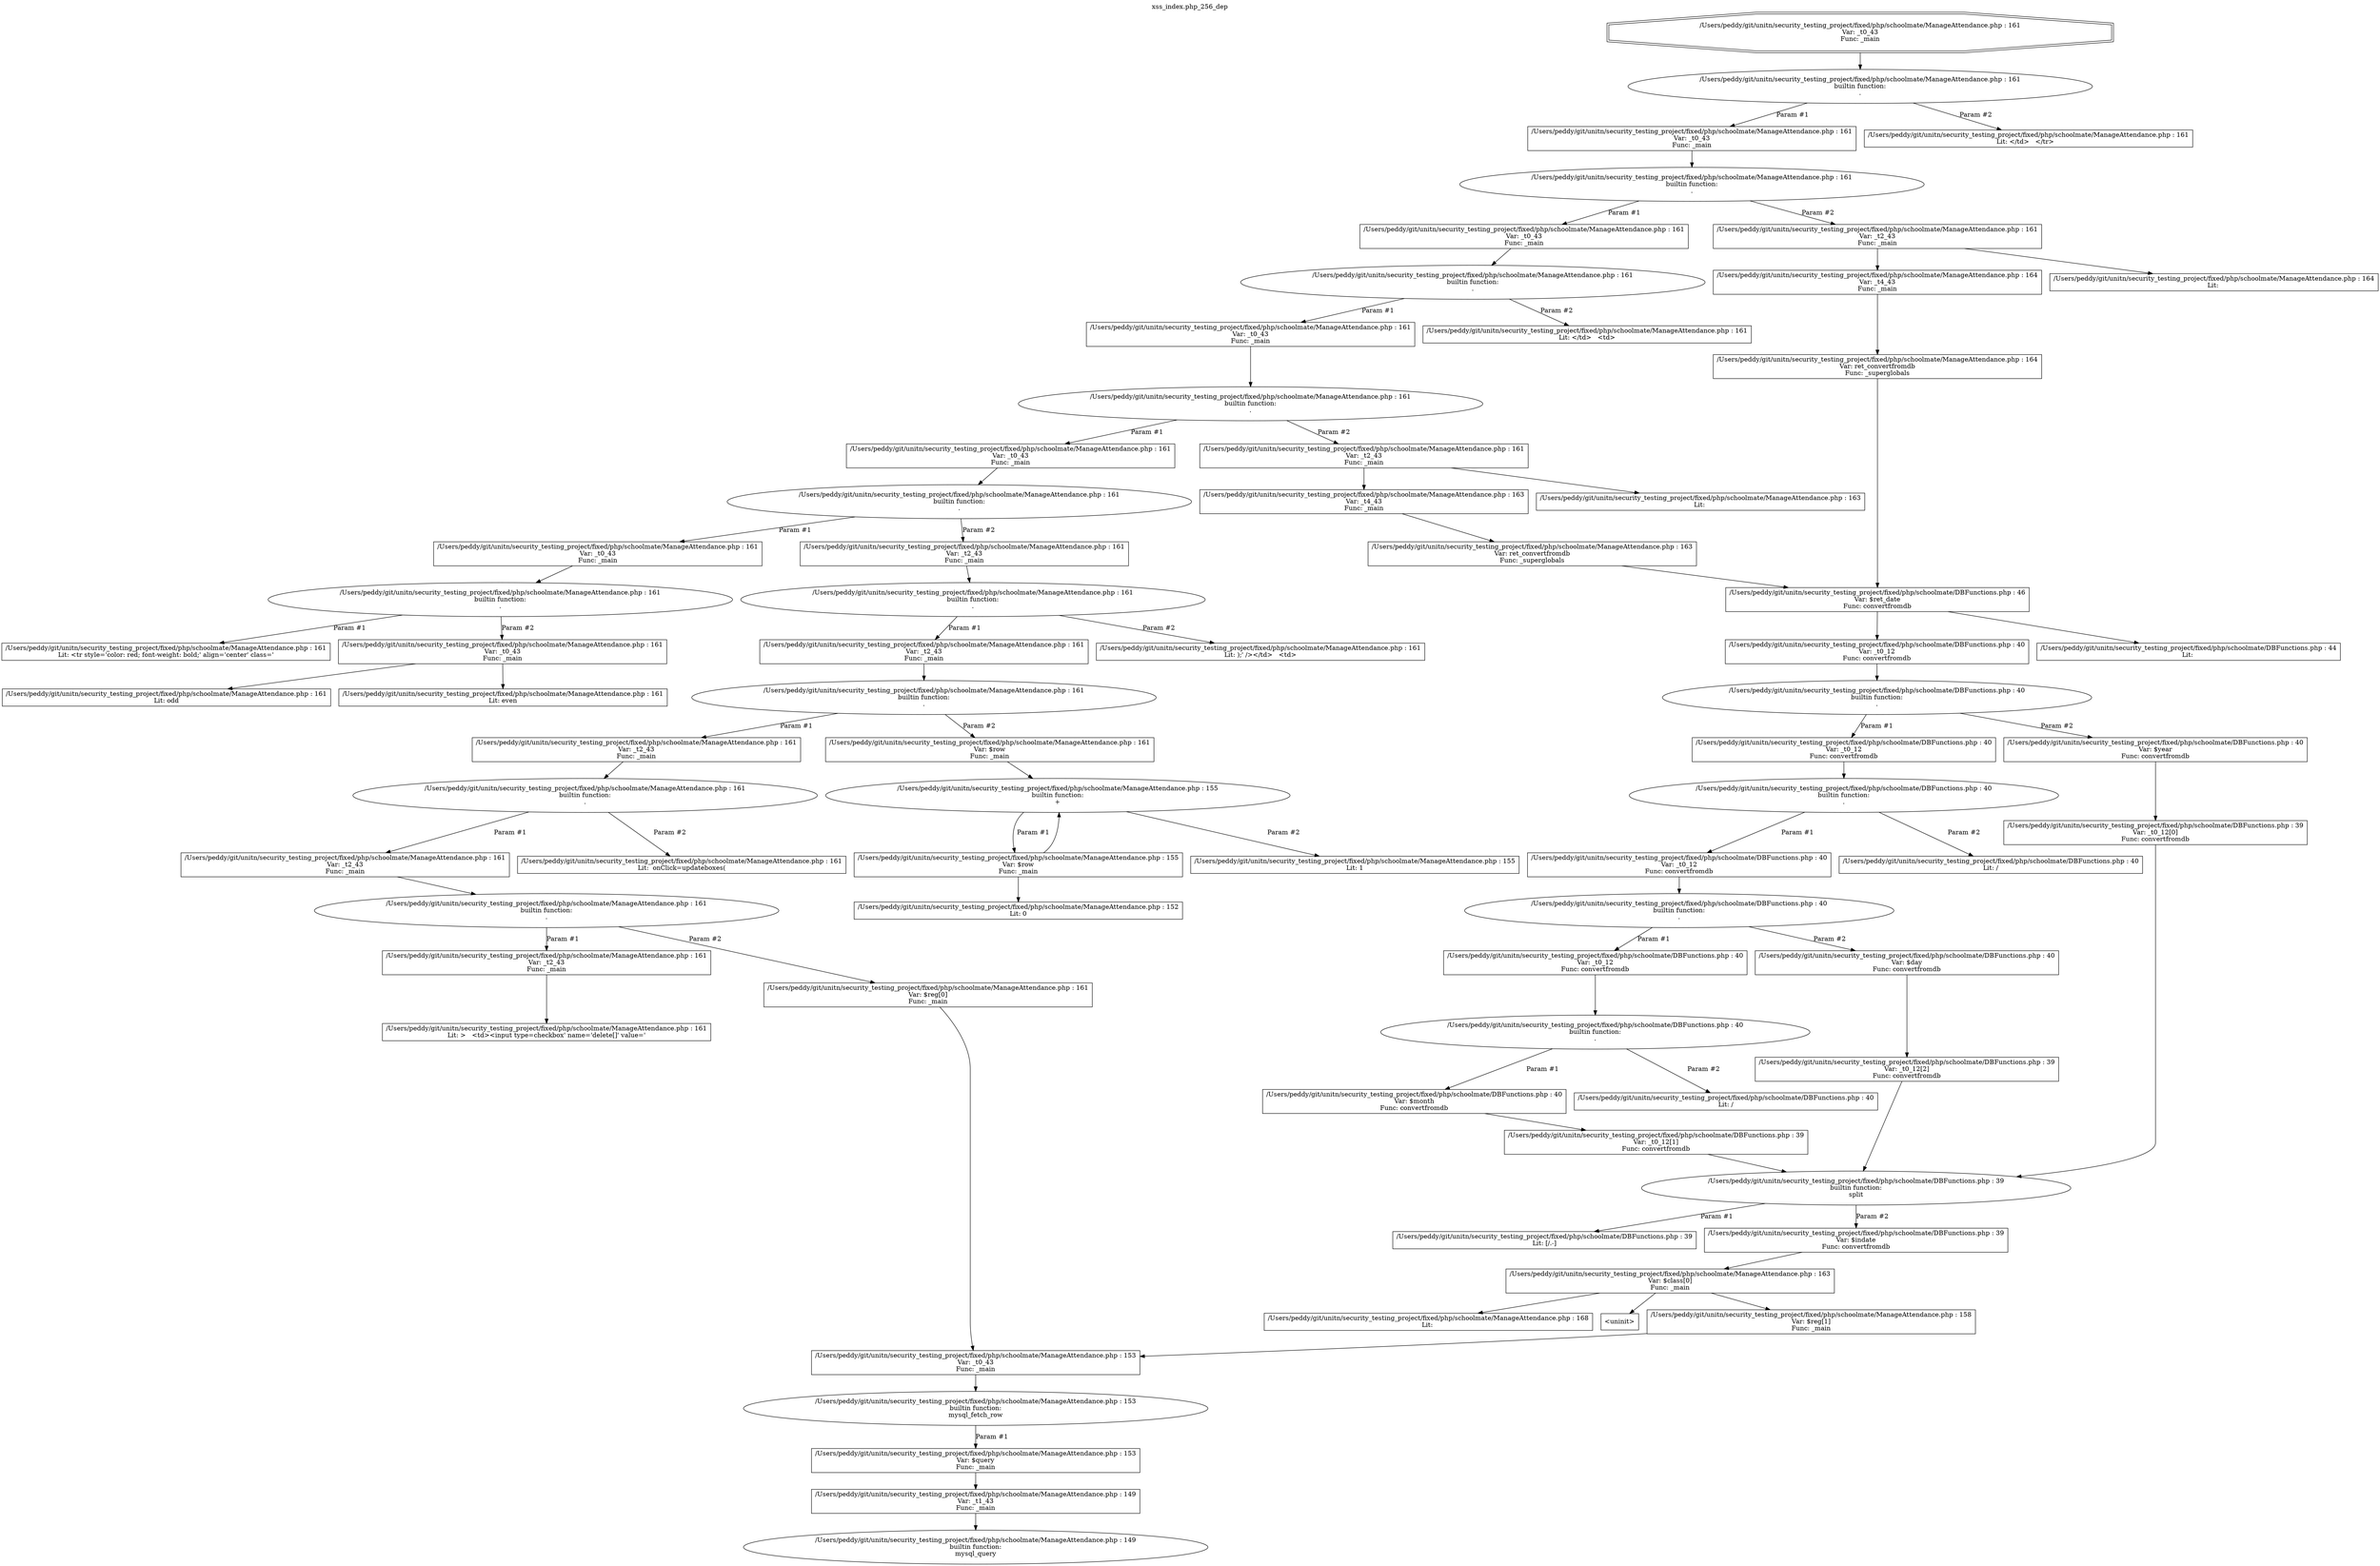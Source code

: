digraph cfg {
  label="xss_index.php_256_dep";
  labelloc=t;
  n1 [shape=doubleoctagon, label="/Users/peddy/git/unitn/security_testing_project/fixed/php/schoolmate/ManageAttendance.php : 161\nVar: _t0_43\nFunc: _main\n"];
  n2 [shape=ellipse, label="/Users/peddy/git/unitn/security_testing_project/fixed/php/schoolmate/ManageAttendance.php : 161\nbuiltin function:\n.\n"];
  n3 [shape=box, label="/Users/peddy/git/unitn/security_testing_project/fixed/php/schoolmate/ManageAttendance.php : 161\nVar: _t0_43\nFunc: _main\n"];
  n4 [shape=ellipse, label="/Users/peddy/git/unitn/security_testing_project/fixed/php/schoolmate/ManageAttendance.php : 161\nbuiltin function:\n.\n"];
  n5 [shape=box, label="/Users/peddy/git/unitn/security_testing_project/fixed/php/schoolmate/ManageAttendance.php : 161\nVar: _t0_43\nFunc: _main\n"];
  n6 [shape=ellipse, label="/Users/peddy/git/unitn/security_testing_project/fixed/php/schoolmate/ManageAttendance.php : 161\nbuiltin function:\n.\n"];
  n7 [shape=box, label="/Users/peddy/git/unitn/security_testing_project/fixed/php/schoolmate/ManageAttendance.php : 161\nVar: _t0_43\nFunc: _main\n"];
  n8 [shape=ellipse, label="/Users/peddy/git/unitn/security_testing_project/fixed/php/schoolmate/ManageAttendance.php : 161\nbuiltin function:\n.\n"];
  n9 [shape=box, label="/Users/peddy/git/unitn/security_testing_project/fixed/php/schoolmate/ManageAttendance.php : 161\nVar: _t0_43\nFunc: _main\n"];
  n10 [shape=ellipse, label="/Users/peddy/git/unitn/security_testing_project/fixed/php/schoolmate/ManageAttendance.php : 161\nbuiltin function:\n.\n"];
  n11 [shape=box, label="/Users/peddy/git/unitn/security_testing_project/fixed/php/schoolmate/ManageAttendance.php : 161\nVar: _t0_43\nFunc: _main\n"];
  n12 [shape=ellipse, label="/Users/peddy/git/unitn/security_testing_project/fixed/php/schoolmate/ManageAttendance.php : 161\nbuiltin function:\n.\n"];
  n13 [shape=box, label="/Users/peddy/git/unitn/security_testing_project/fixed/php/schoolmate/ManageAttendance.php : 161\nLit: <tr style='color: red; font-weight: bold;' align='center' class='\n"];
  n14 [shape=box, label="/Users/peddy/git/unitn/security_testing_project/fixed/php/schoolmate/ManageAttendance.php : 161\nVar: _t0_43\nFunc: _main\n"];
  n15 [shape=box, label="/Users/peddy/git/unitn/security_testing_project/fixed/php/schoolmate/ManageAttendance.php : 161\nLit: odd\n"];
  n16 [shape=box, label="/Users/peddy/git/unitn/security_testing_project/fixed/php/schoolmate/ManageAttendance.php : 161\nLit: even\n"];
  n17 [shape=box, label="/Users/peddy/git/unitn/security_testing_project/fixed/php/schoolmate/ManageAttendance.php : 161\nVar: _t2_43\nFunc: _main\n"];
  n18 [shape=ellipse, label="/Users/peddy/git/unitn/security_testing_project/fixed/php/schoolmate/ManageAttendance.php : 161\nbuiltin function:\n.\n"];
  n19 [shape=box, label="/Users/peddy/git/unitn/security_testing_project/fixed/php/schoolmate/ManageAttendance.php : 161\nVar: _t2_43\nFunc: _main\n"];
  n20 [shape=ellipse, label="/Users/peddy/git/unitn/security_testing_project/fixed/php/schoolmate/ManageAttendance.php : 161\nbuiltin function:\n.\n"];
  n21 [shape=box, label="/Users/peddy/git/unitn/security_testing_project/fixed/php/schoolmate/ManageAttendance.php : 161\nVar: _t2_43\nFunc: _main\n"];
  n22 [shape=ellipse, label="/Users/peddy/git/unitn/security_testing_project/fixed/php/schoolmate/ManageAttendance.php : 161\nbuiltin function:\n.\n"];
  n23 [shape=box, label="/Users/peddy/git/unitn/security_testing_project/fixed/php/schoolmate/ManageAttendance.php : 161\nVar: _t2_43\nFunc: _main\n"];
  n24 [shape=ellipse, label="/Users/peddy/git/unitn/security_testing_project/fixed/php/schoolmate/ManageAttendance.php : 161\nbuiltin function:\n.\n"];
  n25 [shape=box, label="/Users/peddy/git/unitn/security_testing_project/fixed/php/schoolmate/ManageAttendance.php : 161\nVar: _t2_43\nFunc: _main\n"];
  n26 [shape=box, label="/Users/peddy/git/unitn/security_testing_project/fixed/php/schoolmate/ManageAttendance.php : 161\nLit: >   <td><input type=checkbox' name='delete[]' value='\n"];
  n27 [shape=box, label="/Users/peddy/git/unitn/security_testing_project/fixed/php/schoolmate/ManageAttendance.php : 161\nVar: $reg[0]\nFunc: _main\n"];
  n28 [shape=box, label="/Users/peddy/git/unitn/security_testing_project/fixed/php/schoolmate/ManageAttendance.php : 153\nVar: _t0_43\nFunc: _main\n"];
  n29 [shape=ellipse, label="/Users/peddy/git/unitn/security_testing_project/fixed/php/schoolmate/ManageAttendance.php : 153\nbuiltin function:\nmysql_fetch_row\n"];
  n30 [shape=box, label="/Users/peddy/git/unitn/security_testing_project/fixed/php/schoolmate/ManageAttendance.php : 153\nVar: $query\nFunc: _main\n"];
  n31 [shape=box, label="/Users/peddy/git/unitn/security_testing_project/fixed/php/schoolmate/ManageAttendance.php : 149\nVar: _t1_43\nFunc: _main\n"];
  n32 [shape=ellipse, label="/Users/peddy/git/unitn/security_testing_project/fixed/php/schoolmate/ManageAttendance.php : 149\nbuiltin function:\nmysql_query\n"];
  n33 [shape=box, label="/Users/peddy/git/unitn/security_testing_project/fixed/php/schoolmate/ManageAttendance.php : 161\nLit:  onClick=updateboxes(\n"];
  n34 [shape=box, label="/Users/peddy/git/unitn/security_testing_project/fixed/php/schoolmate/ManageAttendance.php : 161\nVar: $row\nFunc: _main\n"];
  n35 [shape=ellipse, label="/Users/peddy/git/unitn/security_testing_project/fixed/php/schoolmate/ManageAttendance.php : 155\nbuiltin function:\n+\n"];
  n36 [shape=box, label="/Users/peddy/git/unitn/security_testing_project/fixed/php/schoolmate/ManageAttendance.php : 155\nVar: $row\nFunc: _main\n"];
  n37 [shape=box, label="/Users/peddy/git/unitn/security_testing_project/fixed/php/schoolmate/ManageAttendance.php : 152\nLit: 0\n"];
  n38 [shape=box, label="/Users/peddy/git/unitn/security_testing_project/fixed/php/schoolmate/ManageAttendance.php : 155\nLit: 1\n"];
  n39 [shape=box, label="/Users/peddy/git/unitn/security_testing_project/fixed/php/schoolmate/ManageAttendance.php : 161\nLit: );' /></td>   <td>\n"];
  n40 [shape=box, label="/Users/peddy/git/unitn/security_testing_project/fixed/php/schoolmate/ManageAttendance.php : 161\nVar: _t2_43\nFunc: _main\n"];
  n41 [shape=box, label="/Users/peddy/git/unitn/security_testing_project/fixed/php/schoolmate/ManageAttendance.php : 163\nVar: _t4_43\nFunc: _main\n"];
  n42 [shape=box, label="/Users/peddy/git/unitn/security_testing_project/fixed/php/schoolmate/ManageAttendance.php : 163\nVar: ret_convertfromdb\nFunc: _superglobals\n"];
  n43 [shape=box, label="/Users/peddy/git/unitn/security_testing_project/fixed/php/schoolmate/DBFunctions.php : 46\nVar: $ret_date\nFunc: convertfromdb\n"];
  n44 [shape=box, label="/Users/peddy/git/unitn/security_testing_project/fixed/php/schoolmate/DBFunctions.php : 40\nVar: _t0_12\nFunc: convertfromdb\n"];
  n45 [shape=ellipse, label="/Users/peddy/git/unitn/security_testing_project/fixed/php/schoolmate/DBFunctions.php : 40\nbuiltin function:\n.\n"];
  n46 [shape=box, label="/Users/peddy/git/unitn/security_testing_project/fixed/php/schoolmate/DBFunctions.php : 40\nVar: _t0_12\nFunc: convertfromdb\n"];
  n47 [shape=ellipse, label="/Users/peddy/git/unitn/security_testing_project/fixed/php/schoolmate/DBFunctions.php : 40\nbuiltin function:\n.\n"];
  n48 [shape=box, label="/Users/peddy/git/unitn/security_testing_project/fixed/php/schoolmate/DBFunctions.php : 40\nVar: _t0_12\nFunc: convertfromdb\n"];
  n49 [shape=ellipse, label="/Users/peddy/git/unitn/security_testing_project/fixed/php/schoolmate/DBFunctions.php : 40\nbuiltin function:\n.\n"];
  n50 [shape=box, label="/Users/peddy/git/unitn/security_testing_project/fixed/php/schoolmate/DBFunctions.php : 40\nVar: _t0_12\nFunc: convertfromdb\n"];
  n51 [shape=ellipse, label="/Users/peddy/git/unitn/security_testing_project/fixed/php/schoolmate/DBFunctions.php : 40\nbuiltin function:\n.\n"];
  n52 [shape=box, label="/Users/peddy/git/unitn/security_testing_project/fixed/php/schoolmate/DBFunctions.php : 40\nVar: $month\nFunc: convertfromdb\n"];
  n53 [shape=box, label="/Users/peddy/git/unitn/security_testing_project/fixed/php/schoolmate/DBFunctions.php : 39\nVar: _t0_12[1]\nFunc: convertfromdb\n"];
  n54 [shape=ellipse, label="/Users/peddy/git/unitn/security_testing_project/fixed/php/schoolmate/DBFunctions.php : 39\nbuiltin function:\nsplit\n"];
  n55 [shape=box, label="/Users/peddy/git/unitn/security_testing_project/fixed/php/schoolmate/DBFunctions.php : 39\nLit: [/.-]\n"];
  n56 [shape=box, label="/Users/peddy/git/unitn/security_testing_project/fixed/php/schoolmate/DBFunctions.php : 39\nVar: $indate\nFunc: convertfromdb\n"];
  n57 [shape=box, label="/Users/peddy/git/unitn/security_testing_project/fixed/php/schoolmate/ManageAttendance.php : 163\nVar: $class[0]\nFunc: _main\n"];
  n58 [shape=box, label="/Users/peddy/git/unitn/security_testing_project/fixed/php/schoolmate/ManageAttendance.php : 168\nLit: \n"];
  n59 [shape=box, label="<uninit>"];
  n60 [shape=box, label="/Users/peddy/git/unitn/security_testing_project/fixed/php/schoolmate/ManageAttendance.php : 158\nVar: $reg[1]\nFunc: _main\n"];
  n61 [shape=box, label="/Users/peddy/git/unitn/security_testing_project/fixed/php/schoolmate/DBFunctions.php : 40\nLit: /\n"];
  n62 [shape=box, label="/Users/peddy/git/unitn/security_testing_project/fixed/php/schoolmate/DBFunctions.php : 40\nVar: $day\nFunc: convertfromdb\n"];
  n63 [shape=box, label="/Users/peddy/git/unitn/security_testing_project/fixed/php/schoolmate/DBFunctions.php : 39\nVar: _t0_12[2]\nFunc: convertfromdb\n"];
  n64 [shape=box, label="/Users/peddy/git/unitn/security_testing_project/fixed/php/schoolmate/DBFunctions.php : 40\nLit: /\n"];
  n65 [shape=box, label="/Users/peddy/git/unitn/security_testing_project/fixed/php/schoolmate/DBFunctions.php : 40\nVar: $year\nFunc: convertfromdb\n"];
  n66 [shape=box, label="/Users/peddy/git/unitn/security_testing_project/fixed/php/schoolmate/DBFunctions.php : 39\nVar: _t0_12[0]\nFunc: convertfromdb\n"];
  n67 [shape=box, label="/Users/peddy/git/unitn/security_testing_project/fixed/php/schoolmate/DBFunctions.php : 44\nLit: \n"];
  n68 [shape=box, label="/Users/peddy/git/unitn/security_testing_project/fixed/php/schoolmate/ManageAttendance.php : 163\nLit: \n"];
  n69 [shape=box, label="/Users/peddy/git/unitn/security_testing_project/fixed/php/schoolmate/ManageAttendance.php : 161\nLit: </td>   <td>\n"];
  n70 [shape=box, label="/Users/peddy/git/unitn/security_testing_project/fixed/php/schoolmate/ManageAttendance.php : 161\nVar: _t2_43\nFunc: _main\n"];
  n71 [shape=box, label="/Users/peddy/git/unitn/security_testing_project/fixed/php/schoolmate/ManageAttendance.php : 164\nVar: _t4_43\nFunc: _main\n"];
  n72 [shape=box, label="/Users/peddy/git/unitn/security_testing_project/fixed/php/schoolmate/ManageAttendance.php : 164\nVar: ret_convertfromdb\nFunc: _superglobals\n"];
  n73 [shape=box, label="/Users/peddy/git/unitn/security_testing_project/fixed/php/schoolmate/ManageAttendance.php : 164\nLit: \n"];
  n74 [shape=box, label="/Users/peddy/git/unitn/security_testing_project/fixed/php/schoolmate/ManageAttendance.php : 161\nLit: </td>   </tr>   \n"];
  n1 -> n2;
  n3 -> n4;
  n5 -> n6;
  n7 -> n8;
  n9 -> n10;
  n11 -> n12;
  n12 -> n13[label="Param #1"];
  n12 -> n14[label="Param #2"];
  n14 -> n15;
  n14 -> n16;
  n10 -> n11[label="Param #1"];
  n10 -> n17[label="Param #2"];
  n17 -> n18;
  n19 -> n20;
  n21 -> n22;
  n23 -> n24;
  n25 -> n26;
  n24 -> n25[label="Param #1"];
  n24 -> n27[label="Param #2"];
  n28 -> n29;
  n31 -> n32;
  n30 -> n31;
  n29 -> n30[label="Param #1"];
  n27 -> n28;
  n22 -> n23[label="Param #1"];
  n22 -> n33[label="Param #2"];
  n20 -> n21[label="Param #1"];
  n20 -> n34[label="Param #2"];
  n34 -> n35;
  n36 -> n35;
  n36 -> n37;
  n35 -> n36[label="Param #1"];
  n35 -> n38[label="Param #2"];
  n18 -> n19[label="Param #1"];
  n18 -> n39[label="Param #2"];
  n8 -> n9[label="Param #1"];
  n8 -> n40[label="Param #2"];
  n44 -> n45;
  n46 -> n47;
  n48 -> n49;
  n50 -> n51;
  n53 -> n54;
  n54 -> n55[label="Param #1"];
  n54 -> n56[label="Param #2"];
  n57 -> n58;
  n57 -> n59;
  n57 -> n60;
  n60 -> n28;
  n56 -> n57;
  n52 -> n53;
  n51 -> n52[label="Param #1"];
  n51 -> n61[label="Param #2"];
  n49 -> n50[label="Param #1"];
  n49 -> n62[label="Param #2"];
  n63 -> n54;
  n62 -> n63;
  n47 -> n48[label="Param #1"];
  n47 -> n64[label="Param #2"];
  n45 -> n46[label="Param #1"];
  n45 -> n65[label="Param #2"];
  n66 -> n54;
  n65 -> n66;
  n43 -> n44;
  n43 -> n67;
  n42 -> n43;
  n41 -> n42;
  n40 -> n41;
  n40 -> n68;
  n6 -> n7[label="Param #1"];
  n6 -> n69[label="Param #2"];
  n4 -> n5[label="Param #1"];
  n4 -> n70[label="Param #2"];
  n72 -> n43;
  n71 -> n72;
  n70 -> n71;
  n70 -> n73;
  n2 -> n3[label="Param #1"];
  n2 -> n74[label="Param #2"];
}
